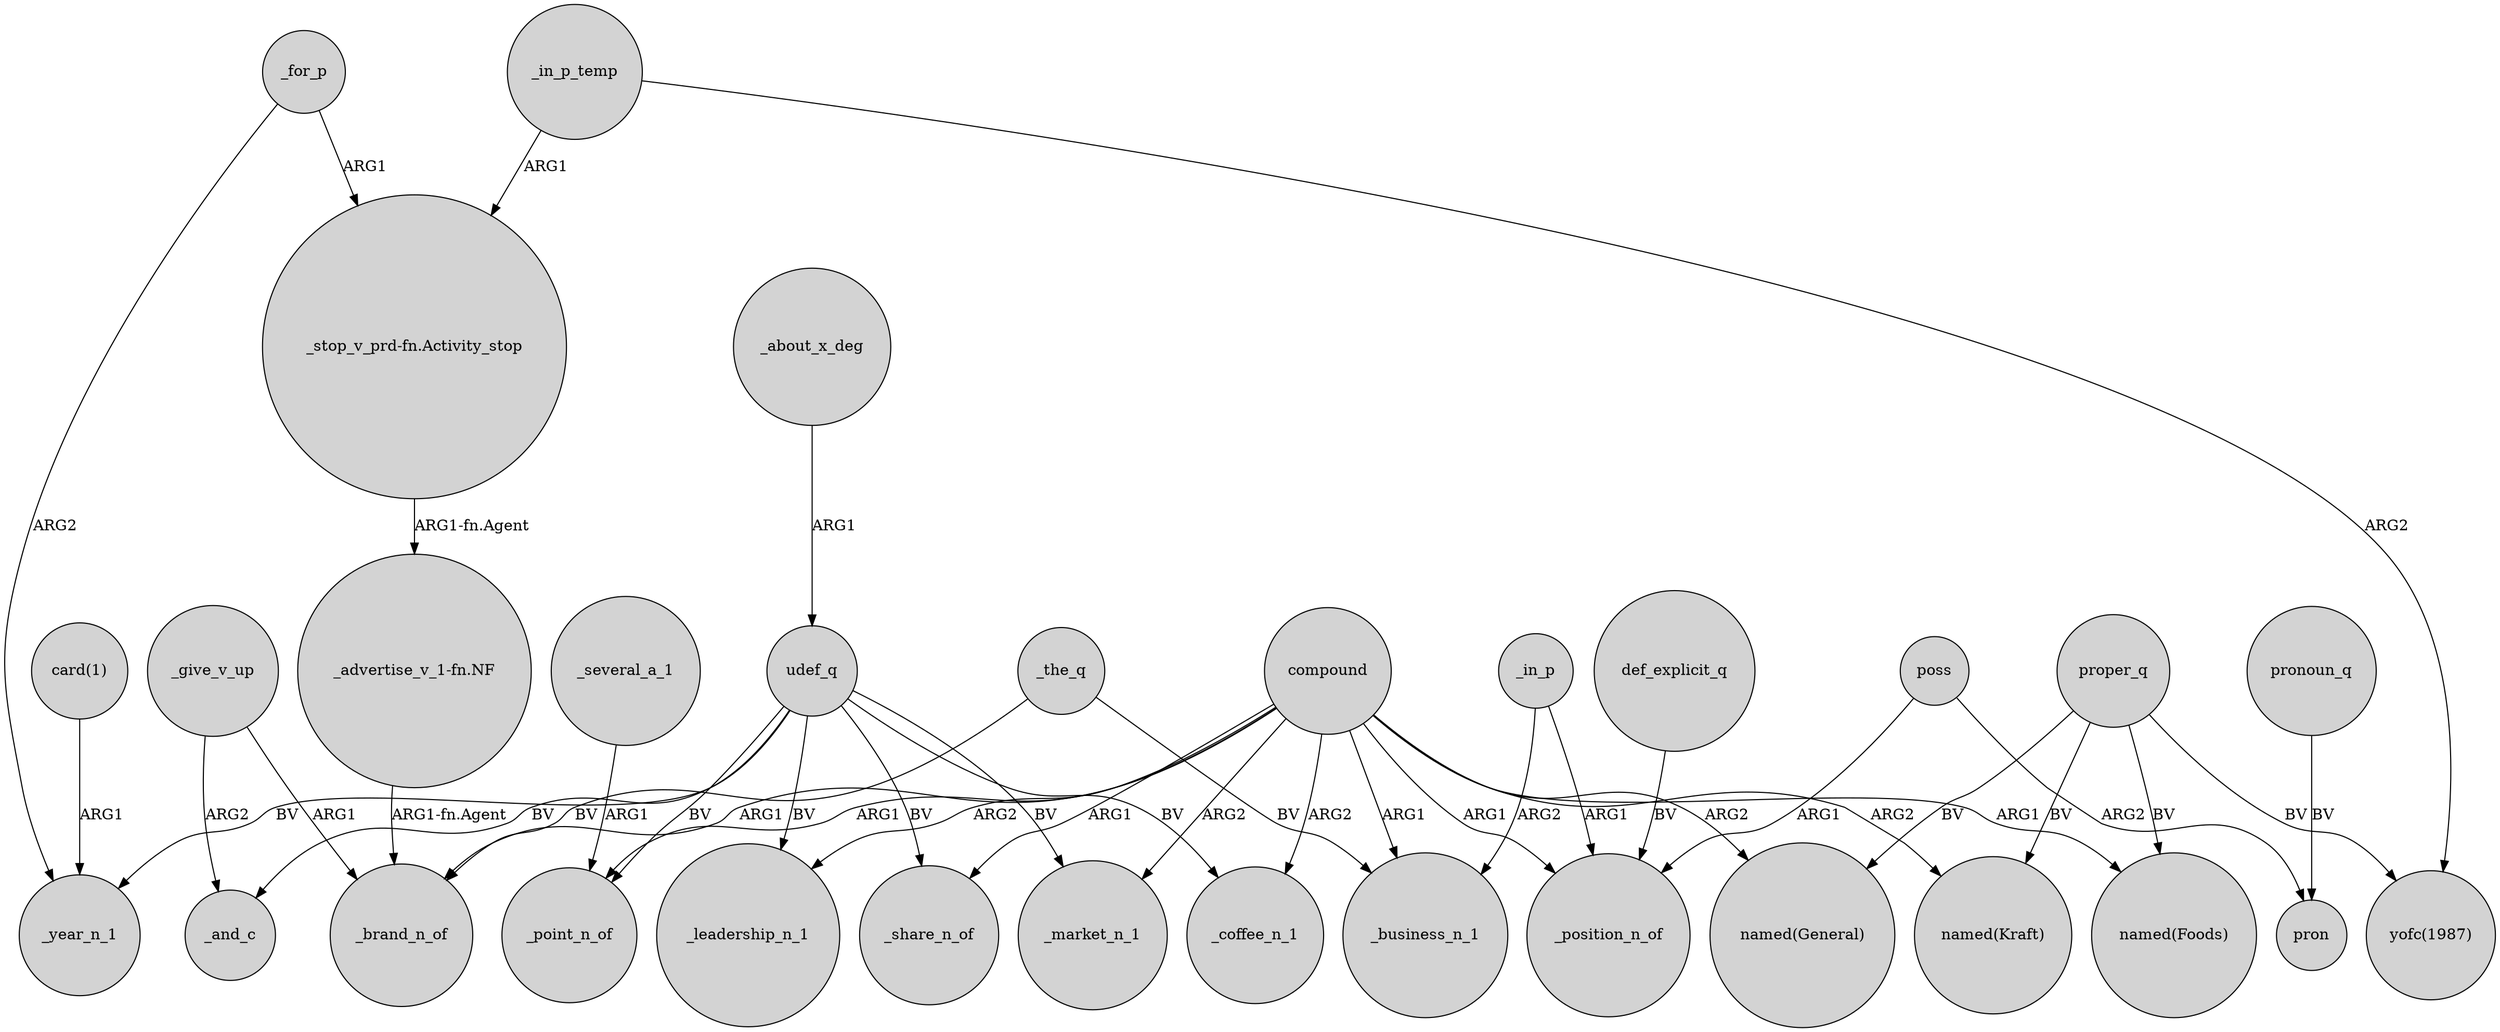 digraph {
	node [shape=circle style=filled]
	compound -> _market_n_1 [label=ARG2]
	_the_q -> _business_n_1 [label=BV]
	_in_p_temp -> "yofc(1987)" [label=ARG2]
	_for_p -> _year_n_1 [label=ARG2]
	poss -> pron [label=ARG2]
	compound -> _coffee_n_1 [label=ARG2]
	_give_v_up -> _and_c [label=ARG2]
	_the_q -> _brand_n_of [label=BV]
	_several_a_1 -> _point_n_of [label=ARG1]
	proper_q -> "named(General)" [label=BV]
	compound -> _brand_n_of [label=ARG1]
	_for_p -> "_stop_v_prd-fn.Activity_stop" [label=ARG1]
	proper_q -> "named(Kraft)" [label=BV]
	proper_q -> "named(Foods)" [label=BV]
	_in_p -> _business_n_1 [label=ARG2]
	udef_q -> _market_n_1 [label=BV]
	compound -> "named(General)" [label=ARG2]
	_about_x_deg -> udef_q [label=ARG1]
	"_advertise_v_1-fn.NF" -> _brand_n_of [label="ARG1-fn.Agent"]
	def_explicit_q -> _position_n_of [label=BV]
	compound -> _leadership_n_1 [label=ARG2]
	_give_v_up -> _brand_n_of [label=ARG1]
	_in_p_temp -> "_stop_v_prd-fn.Activity_stop" [label=ARG1]
	compound -> _point_n_of [label=ARG1]
	pronoun_q -> pron [label=BV]
	compound -> "named(Kraft)" [label=ARG2]
	compound -> _business_n_1 [label=ARG1]
	compound -> _position_n_of [label=ARG1]
	compound -> _share_n_of [label=ARG1]
	compound -> "named(Foods)" [label=ARG1]
	proper_q -> "yofc(1987)" [label=BV]
	udef_q -> _share_n_of [label=BV]
	"card(1)" -> _year_n_1 [label=ARG1]
	poss -> _position_n_of [label=ARG1]
	"_stop_v_prd-fn.Activity_stop" -> "_advertise_v_1-fn.NF" [label="ARG1-fn.Agent"]
	udef_q -> _year_n_1 [label=BV]
	_in_p -> _position_n_of [label=ARG1]
	udef_q -> _coffee_n_1 [label=BV]
	udef_q -> _and_c [label=BV]
	udef_q -> _leadership_n_1 [label=BV]
	udef_q -> _point_n_of [label=BV]
}

